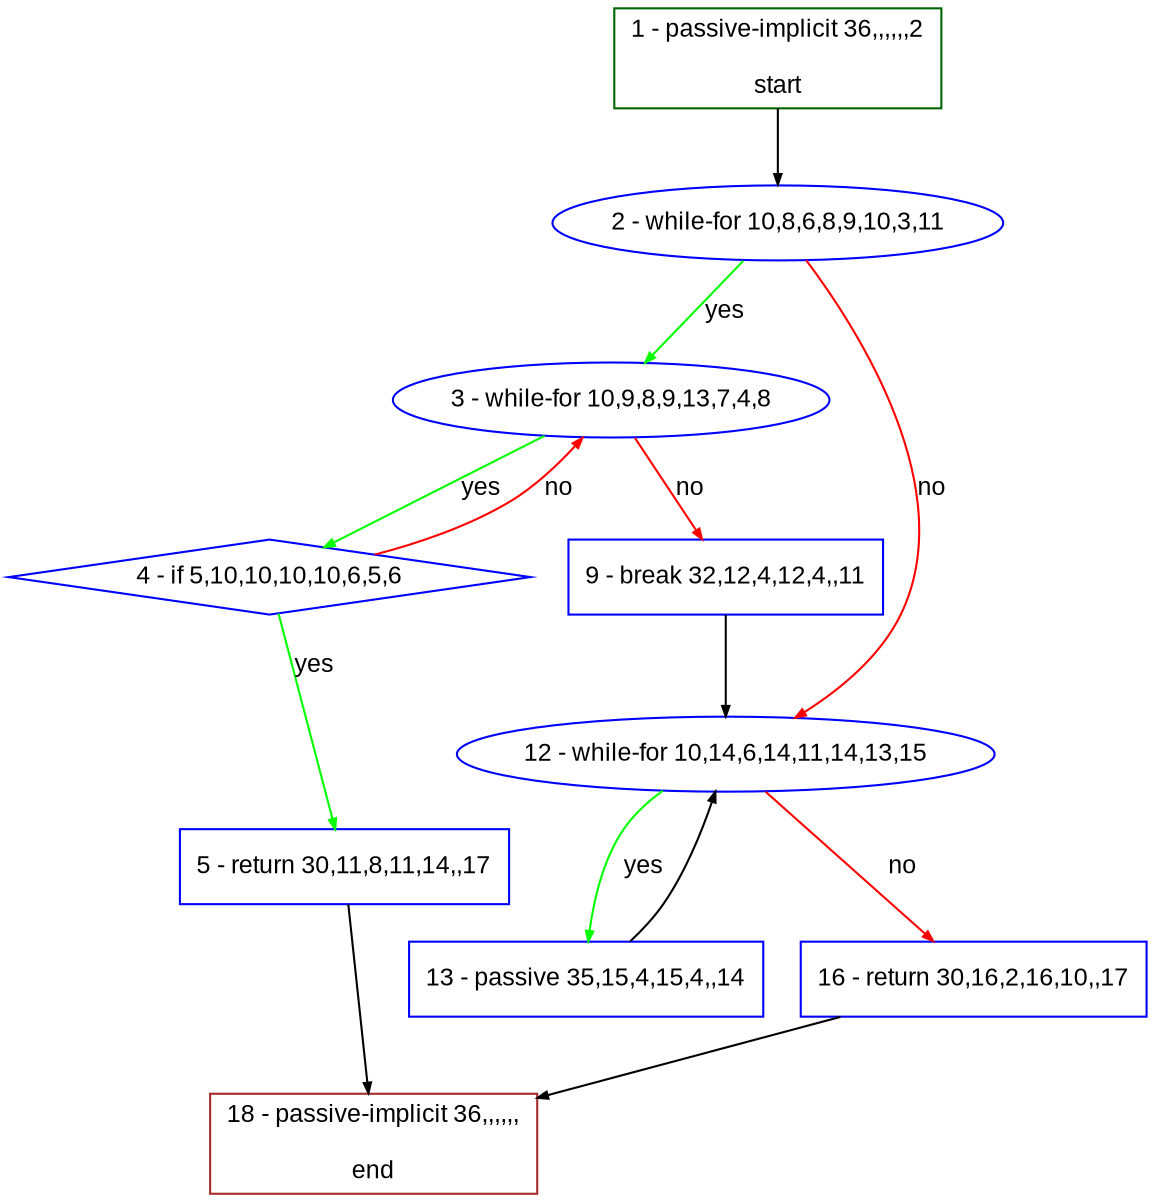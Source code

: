digraph "" {
  graph [bgcolor="white", fillcolor="#FFFFCC", pack="true", packmode="clust", fontname="Arial", label="", fontsize="12", compound="true", style="rounded,filled"];
  node [node_initialized="no", fillcolor="white", fontname="Arial", label="", color="grey", fontsize="12", fixedsize="false", compound="true", shape="rectangle", style="filled"];
  edge [arrowtail="none", lhead="", fontcolor="black", fontname="Arial", label="", color="black", fontsize="12", arrowhead="normal", arrowsize="0.5", compound="true", ltail="", dir="forward"];
  __N1 [fillcolor="#ffffff", label="2 - while-for 10,8,6,8,9,10,3,11", color="#0000ff", shape="oval", style="filled"];
  __N2 [fillcolor="#ffffff", label="1 - passive-implicit 36,,,,,,2\n\nstart", color="#006400", shape="box", style="filled"];
  __N3 [fillcolor="#ffffff", label="3 - while-for 10,9,8,9,13,7,4,8", color="#0000ff", shape="oval", style="filled"];
  __N4 [fillcolor="#ffffff", label="12 - while-for 10,14,6,14,11,14,13,15", color="#0000ff", shape="oval", style="filled"];
  __N5 [fillcolor="#ffffff", label="4 - if 5,10,10,10,10,6,5,6", color="#0000ff", shape="diamond", style="filled"];
  __N6 [fillcolor="#ffffff", label="9 - break 32,12,4,12,4,,11", color="#0000ff", shape="box", style="filled"];
  __N7 [fillcolor="#ffffff", label="5 - return 30,11,8,11,14,,17", color="#0000ff", shape="box", style="filled"];
  __N8 [fillcolor="#ffffff", label="18 - passive-implicit 36,,,,,,\n\nend", color="#a52a2a", shape="box", style="filled"];
  __N9 [fillcolor="#ffffff", label="13 - passive 35,15,4,15,4,,14", color="#0000ff", shape="box", style="filled"];
  __N10 [fillcolor="#ffffff", label="16 - return 30,16,2,16,10,,17", color="#0000ff", shape="box", style="filled"];
  __N2 -> __N1 [arrowtail="none", color="#000000", label="", arrowhead="normal", dir="forward"];
  __N1 -> __N3 [arrowtail="none", color="#00ff00", label="yes", arrowhead="normal", dir="forward"];
  __N1 -> __N4 [arrowtail="none", color="#ff0000", label="no", arrowhead="normal", dir="forward"];
  __N3 -> __N5 [arrowtail="none", color="#00ff00", label="yes", arrowhead="normal", dir="forward"];
  __N5 -> __N3 [arrowtail="none", color="#ff0000", label="no", arrowhead="normal", dir="forward"];
  __N3 -> __N6 [arrowtail="none", color="#ff0000", label="no", arrowhead="normal", dir="forward"];
  __N5 -> __N7 [arrowtail="none", color="#00ff00", label="yes", arrowhead="normal", dir="forward"];
  __N7 -> __N8 [arrowtail="none", color="#000000", label="", arrowhead="normal", dir="forward"];
  __N6 -> __N4 [arrowtail="none", color="#000000", label="", arrowhead="normal", dir="forward"];
  __N4 -> __N9 [arrowtail="none", color="#00ff00", label="yes", arrowhead="normal", dir="forward"];
  __N9 -> __N4 [arrowtail="none", color="#000000", label="", arrowhead="normal", dir="forward"];
  __N4 -> __N10 [arrowtail="none", color="#ff0000", label="no", arrowhead="normal", dir="forward"];
  __N10 -> __N8 [arrowtail="none", color="#000000", label="", arrowhead="normal", dir="forward"];
}
